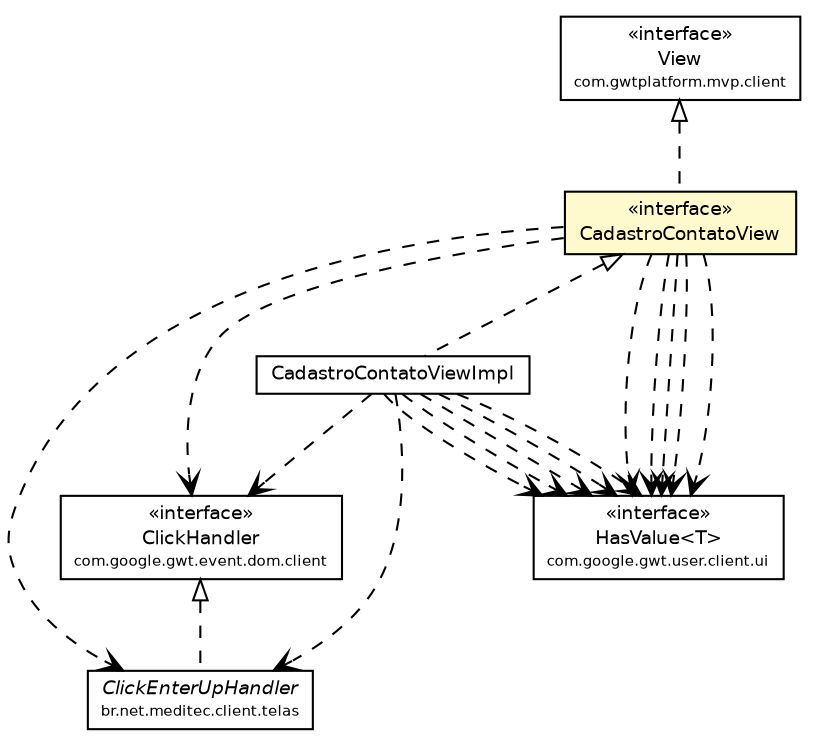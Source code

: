 #!/usr/local/bin/dot
#
# Class diagram 
# Generated by UmlGraph version 4.6 (http://www.spinellis.gr/sw/umlgraph)
#

digraph G {
	edge [fontname="Helvetica",fontsize=10,labelfontname="Helvetica",labelfontsize=10];
	node [fontname="Helvetica",fontsize=10,shape=plaintext];
	// br.net.meditec.client.telas.ClickEnterUpHandler
	c4150 [label=<<table border="0" cellborder="1" cellspacing="0" cellpadding="2" port="p" href="../ClickEnterUpHandler.html">
		<tr><td><table border="0" cellspacing="0" cellpadding="1">
			<tr><td><font face="Helvetica-Oblique"> ClickEnterUpHandler </font></td></tr>
			<tr><td><font point-size="7.0"> br.net.meditec.client.telas </font></td></tr>
		</table></td></tr>
		</table>>, fontname="Helvetica", fontcolor="black", fontsize=9.0];
	// br.net.meditec.client.telas.contato.CadastroContatoPresenter.CadastroContatoView
	c4152 [label=<<table border="0" cellborder="1" cellspacing="0" cellpadding="2" port="p" bgcolor="lemonChiffon" href="./CadastroContatoPresenter.CadastroContatoView.html">
		<tr><td><table border="0" cellspacing="0" cellpadding="1">
			<tr><td> &laquo;interface&raquo; </td></tr>
			<tr><td> CadastroContatoView </td></tr>
		</table></td></tr>
		</table>>, fontname="Helvetica", fontcolor="black", fontsize=9.0];
	// br.net.meditec.client.telas.contato.CadastroContatoViewImpl
	c4155 [label=<<table border="0" cellborder="1" cellspacing="0" cellpadding="2" port="p" href="./CadastroContatoViewImpl.html">
		<tr><td><table border="0" cellspacing="0" cellpadding="1">
			<tr><td> CadastroContatoViewImpl </td></tr>
		</table></td></tr>
		</table>>, fontname="Helvetica", fontcolor="black", fontsize=9.0];
	//br.net.meditec.client.telas.ClickEnterUpHandler implements com.google.gwt.event.dom.client.ClickHandler
	c4188:p -> c4150:p [dir=back,arrowtail=empty,style=dashed];
	//br.net.meditec.client.telas.contato.CadastroContatoPresenter.CadastroContatoView implements com.gwtplatform.mvp.client.View
	c4189:p -> c4152:p [dir=back,arrowtail=empty,style=dashed];
	//br.net.meditec.client.telas.contato.CadastroContatoViewImpl implements br.net.meditec.client.telas.contato.CadastroContatoPresenter.CadastroContatoView
	c4152:p -> c4155:p [dir=back,arrowtail=empty,style=dashed];
	// br.net.meditec.client.telas.contato.CadastroContatoPresenter.CadastroContatoView DEPEND com.google.gwt.user.client.ui.HasValue<T>
	c4152:p -> c4190:p [taillabel="", label="", headlabel="", fontname="Helvetica", fontcolor="black", fontsize=10.0, color="black", arrowhead=open, style=dashed];
	// br.net.meditec.client.telas.contato.CadastroContatoPresenter.CadastroContatoView DEPEND com.google.gwt.user.client.ui.HasValue<T>
	c4152:p -> c4190:p [taillabel="", label="", headlabel="", fontname="Helvetica", fontcolor="black", fontsize=10.0, color="black", arrowhead=open, style=dashed];
	// br.net.meditec.client.telas.contato.CadastroContatoPresenter.CadastroContatoView DEPEND com.google.gwt.user.client.ui.HasValue<T>
	c4152:p -> c4190:p [taillabel="", label="", headlabel="", fontname="Helvetica", fontcolor="black", fontsize=10.0, color="black", arrowhead=open, style=dashed];
	// br.net.meditec.client.telas.contato.CadastroContatoPresenter.CadastroContatoView DEPEND com.google.gwt.user.client.ui.HasValue<T>
	c4152:p -> c4190:p [taillabel="", label="", headlabel="", fontname="Helvetica", fontcolor="black", fontsize=10.0, color="black", arrowhead=open, style=dashed];
	// br.net.meditec.client.telas.contato.CadastroContatoPresenter.CadastroContatoView DEPEND br.net.meditec.client.telas.ClickEnterUpHandler
	c4152:p -> c4150:p [taillabel="", label="", headlabel="", fontname="Helvetica", fontcolor="black", fontsize=10.0, color="black", arrowhead=open, style=dashed];
	// br.net.meditec.client.telas.contato.CadastroContatoPresenter.CadastroContatoView DEPEND com.google.gwt.user.client.ui.HasValue<T>
	c4152:p -> c4190:p [taillabel="", label="", headlabel="", fontname="Helvetica", fontcolor="black", fontsize=10.0, color="black", arrowhead=open, style=dashed];
	// br.net.meditec.client.telas.contato.CadastroContatoPresenter.CadastroContatoView DEPEND com.google.gwt.event.dom.client.ClickHandler
	c4152:p -> c4188:p [taillabel="", label="", headlabel="", fontname="Helvetica", fontcolor="black", fontsize=10.0, color="black", arrowhead=open, style=dashed];
	// br.net.meditec.client.telas.contato.CadastroContatoViewImpl DEPEND com.google.gwt.user.client.ui.HasValue<T>
	c4155:p -> c4190:p [taillabel="", label="", headlabel="", fontname="Helvetica", fontcolor="black", fontsize=10.0, color="black", arrowhead=open, style=dashed];
	// br.net.meditec.client.telas.contato.CadastroContatoViewImpl DEPEND com.google.gwt.user.client.ui.HasValue<T>
	c4155:p -> c4190:p [taillabel="", label="", headlabel="", fontname="Helvetica", fontcolor="black", fontsize=10.0, color="black", arrowhead=open, style=dashed];
	// br.net.meditec.client.telas.contato.CadastroContatoViewImpl DEPEND com.google.gwt.user.client.ui.HasValue<T>
	c4155:p -> c4190:p [taillabel="", label="", headlabel="", fontname="Helvetica", fontcolor="black", fontsize=10.0, color="black", arrowhead=open, style=dashed];
	// br.net.meditec.client.telas.contato.CadastroContatoViewImpl DEPEND br.net.meditec.client.telas.ClickEnterUpHandler
	c4155:p -> c4150:p [taillabel="", label="", headlabel="", fontname="Helvetica", fontcolor="black", fontsize=10.0, color="black", arrowhead=open, style=dashed];
	// br.net.meditec.client.telas.contato.CadastroContatoViewImpl DEPEND com.google.gwt.user.client.ui.HasValue<T>
	c4155:p -> c4190:p [taillabel="", label="", headlabel="", fontname="Helvetica", fontcolor="black", fontsize=10.0, color="black", arrowhead=open, style=dashed];
	// br.net.meditec.client.telas.contato.CadastroContatoViewImpl DEPEND com.google.gwt.user.client.ui.HasValue<T>
	c4155:p -> c4190:p [taillabel="", label="", headlabel="", fontname="Helvetica", fontcolor="black", fontsize=10.0, color="black", arrowhead=open, style=dashed];
	// br.net.meditec.client.telas.contato.CadastroContatoViewImpl DEPEND com.google.gwt.event.dom.client.ClickHandler
	c4155:p -> c4188:p [taillabel="", label="", headlabel="", fontname="Helvetica", fontcolor="black", fontsize=10.0, color="black", arrowhead=open, style=dashed];
	// com.google.gwt.user.client.ui.HasValue<T>
	c4190 [label=<<table border="0" cellborder="1" cellspacing="0" cellpadding="2" port="p" href="http://java.sun.com/j2se/1.4.2/docs/api/com/google/gwt/user/client/ui/HasValue.html">
		<tr><td><table border="0" cellspacing="0" cellpadding="1">
			<tr><td> &laquo;interface&raquo; </td></tr>
			<tr><td> HasValue&lt;T&gt; </td></tr>
			<tr><td><font point-size="7.0"> com.google.gwt.user.client.ui </font></td></tr>
		</table></td></tr>
		</table>>, fontname="Helvetica", fontcolor="black", fontsize=9.0];
	// com.google.gwt.event.dom.client.ClickHandler
	c4188 [label=<<table border="0" cellborder="1" cellspacing="0" cellpadding="2" port="p" href="http://java.sun.com/j2se/1.4.2/docs/api/com/google/gwt/event/dom/client/ClickHandler.html">
		<tr><td><table border="0" cellspacing="0" cellpadding="1">
			<tr><td> &laquo;interface&raquo; </td></tr>
			<tr><td> ClickHandler </td></tr>
			<tr><td><font point-size="7.0"> com.google.gwt.event.dom.client </font></td></tr>
		</table></td></tr>
		</table>>, fontname="Helvetica", fontcolor="black", fontsize=9.0];
	// com.gwtplatform.mvp.client.View
	c4189 [label=<<table border="0" cellborder="1" cellspacing="0" cellpadding="2" port="p" href="http://java.sun.com/j2se/1.4.2/docs/api/com/gwtplatform/mvp/client/View.html">
		<tr><td><table border="0" cellspacing="0" cellpadding="1">
			<tr><td> &laquo;interface&raquo; </td></tr>
			<tr><td> View </td></tr>
			<tr><td><font point-size="7.0"> com.gwtplatform.mvp.client </font></td></tr>
		</table></td></tr>
		</table>>, fontname="Helvetica", fontcolor="black", fontsize=9.0];
}

